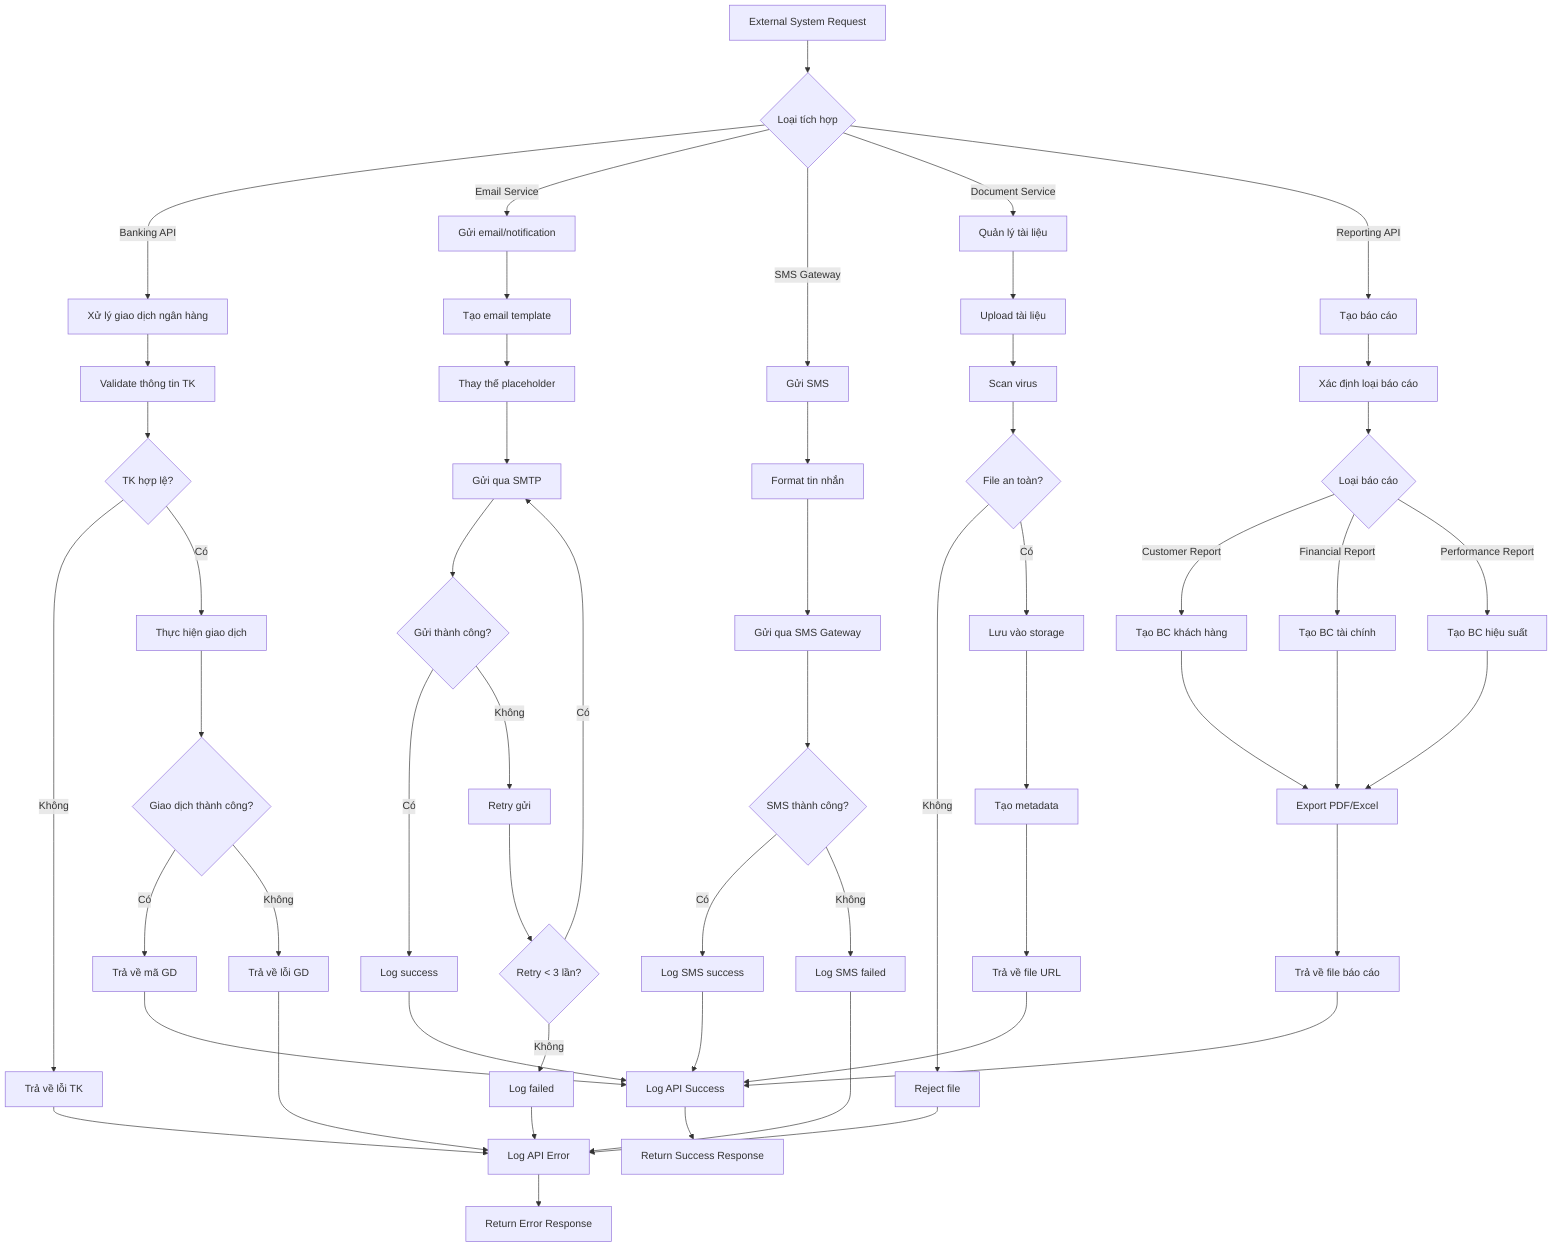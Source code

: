 flowchart TD
    A[External System Request] --> B{Loại tích hợp}
    
    B -->|Banking API| C[Xử lý giao dịch ngân hàng]
    B -->|Email Service| D[Gửi email/notification]
    B -->|SMS Gateway| E[Gửi SMS]
    B -->|Document Service| F[Quản lý tài liệu]
    B -->|Reporting API| G[Tạo báo cáo]
    
    C --> H[Validate thông tin TK]
    H --> I{TK hợp lệ?}
    I -->|Không| J[Trả về lỗi TK]
    I -->|Có| K[Thực hiện giao dịch]
    K --> L{Giao dịch thành công?}
    L -->|Có| M[Trả về mã GD]
    L -->|Không| N[Trả về lỗi GD]
    
    D --> O[Tạo email template]
    O --> P[Thay thế placeholder]
    P --> Q[Gửi qua SMTP]
    Q --> R{Gửi thành công?}
    R -->|Có| S[Log success]
    R -->|Không| T[Retry gửi]
    T --> U{Retry < 3 lần?}
    U -->|Có| Q
    U -->|Không| V[Log failed]
    
    E --> W[Format tin nhắn]
    W --> X[Gửi qua SMS Gateway]
    X --> Y{SMS thành công?}
    Y -->|Có| Z[Log SMS success]
    Y -->|Không| AA[Log SMS failed]
    
    F --> BB[Upload tài liệu]
    BB --> CC[Scan virus]
    CC --> DD{File an toàn?}
    DD -->|Không| EE[Reject file]
    DD -->|Có| FF[Lưu vào storage]
    FF --> GG[Tạo metadata]
    GG --> HH[Trả về file URL]
    
    G --> II[Xác định loại báo cáo]
    II --> JJ{Loại báo cáo}
    JJ -->|Customer Report| KK[Tạo BC khách hàng]
    JJ -->|Financial Report| LL[Tạo BC tài chính]
    JJ -->|Performance Report| MM[Tạo BC hiệu suất]
    
    KK --> NN[Export PDF/Excel]
    LL --> NN
    MM --> NN
    NN --> OO[Trả về file báo cáo]
    
    J --> PP[Log API Error]
    N --> PP
    V --> PP
    AA --> PP
    EE --> PP
    
    M --> QQ[Log API Success]
    S --> QQ
    Z --> QQ
    HH --> QQ
    OO --> QQ
    
    PP --> RR[Return Error Response]
    QQ --> SS[Return Success Response]